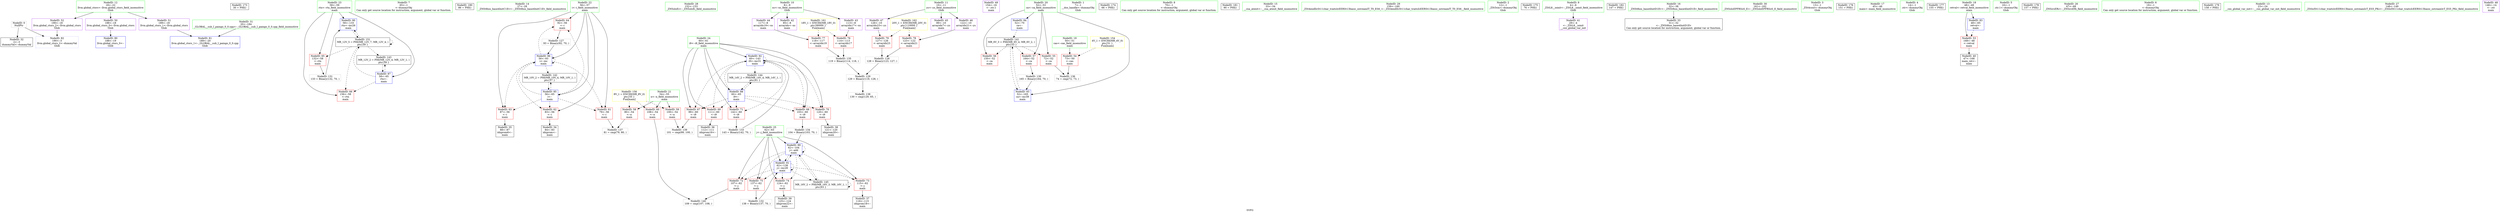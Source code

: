 digraph "SVFG" {
	label="SVFG";

	Node0x5643a9355da0 [shape=record,color=grey,label="{NodeID: 0\nNullPtr}"];
	Node0x5643a9355da0 -> Node0x5643a936bed0[style=solid];
	Node0x5643a9355da0 -> Node0x5643a936f8e0[style=solid];
	Node0x5643a91a8450 [shape=record,color=black,label="{NodeID: 173\n30 = PHI()\n}"];
	Node0x5643a936ff90 [shape=record,color=blue,label="{NodeID: 90\n58\<--133\nrtn\<--inc26\nmain\n}"];
	Node0x5643a936ff90 -> Node0x5643a937b500[style=dashed];
	Node0x5643a9356000 [shape=record,color=green,label="{NodeID: 7\n65\<--1\n\<--dummyObj\nCan only get source location for instruction, argument, global var or function.}"];
	Node0x5643a9384f80 [shape=record,color=black,label="{NodeID: 180\n86 = PHI()\n}"];
	Node0x5643a9356a00 [shape=record,color=green,label="{NodeID: 14\n27\<--28\n_ZNSt8ios_base4InitC1Ev\<--_ZNSt8ios_base4InitC1Ev_field_insensitive\n}"];
	Node0x5643a936b5c0 [shape=record,color=green,label="{NodeID: 21\n54\<--55\nn\<--n_field_insensitive\nmain\n}"];
	Node0x5643a936b5c0 -> Node0x5643a936e500[style=solid];
	Node0x5643a936b5c0 -> Node0x5643a936e5d0[style=solid];
	Node0x5643a936b5c0 -> Node0x5643a936e6a0[style=solid];
	Node0x5643a936bb30 [shape=record,color=green,label="{NodeID: 28\n152\<--153\n_ZNSolsEi\<--_ZNSolsEi_field_insensitive\n}"];
	Node0x5643a936c1a0 [shape=record,color=black,label="{NodeID: 35\n88\<--87\nidxprom6\<--\nmain\n}"];
	Node0x5643a936c750 [shape=record,color=purple,label="{NodeID: 42\n85\<--8\narrayidx\<--xs\nmain\n}"];
	Node0x5643a9372a90 [shape=record,color=grey,label="{NodeID: 132\n138 = Binary(137, 70, )\n}"];
	Node0x5643a9372a90 -> Node0x5643a9370060[style=solid];
	Node0x5643a936dd20 [shape=record,color=purple,label="{NodeID: 49\n154\<--16\n\<--.str.1\nmain\n}"];
	Node0x5643a9373d20 [shape=record,color=grey,label="{NodeID: 139\n101 = cmp(99, 100, )\n}"];
	Node0x5643a936e360 [shape=record,color=red,label="{NodeID: 56\n150\<--52\n\<--ca\nmain\n}"];
	Node0x5643a936e910 [shape=record,color=red,label="{NodeID: 63\n87\<--56\n\<--i\nmain\n}"];
	Node0x5643a936e910 -> Node0x5643a936c1a0[style=solid];
	Node0x5643a936eec0 [shape=record,color=red,label="{NodeID: 70\n120\<--60\n\<--i9\nmain\n}"];
	Node0x5643a936eec0 -> Node0x5643a936c410[style=solid];
	Node0x5643a936f470 [shape=record,color=red,label="{NodeID: 77\n118\<--117\n\<--arrayidx19\nmain\n}"];
	Node0x5643a936f470 -> Node0x5643a936d780[style=solid];
	Node0x5643a936fab0 [shape=record,color=blue,label="{NodeID: 84\n52\<--70\nca\<--\nmain\n}"];
	Node0x5643a936fab0 -> Node0x5643a9378300[style=dashed];
	Node0x5643a9354eb0 [shape=record,color=green,label="{NodeID: 1\n7\<--1\n__dso_handle\<--dummyObj\nGlob }"];
	Node0x5643a9383f30 [shape=record,color=black,label="{NodeID: 174\n66 = PHI()\n}"];
	Node0x5643a9370060 [shape=record,color=blue,label="{NodeID: 91\n62\<--138\nj\<--inc28\nmain\n}"];
	Node0x5643a9370060 -> Node0x5643a936f060[style=dashed];
	Node0x5643a9370060 -> Node0x5643a936f130[style=dashed];
	Node0x5643a9370060 -> Node0x5643a936f200[style=dashed];
	Node0x5643a9370060 -> Node0x5643a936f2d0[style=dashed];
	Node0x5643a9370060 -> Node0x5643a936fec0[style=dashed];
	Node0x5643a9370060 -> Node0x5643a9370060[style=dashed];
	Node0x5643a9370060 -> Node0x5643a9379700[style=dashed];
	Node0x5643a9356090 [shape=record,color=green,label="{NodeID: 8\n70\<--1\n\<--dummyObj\nCan only get source location for instruction, argument, global var or function.}"];
	Node0x5643a93850b0 [shape=record,color=black,label="{NodeID: 181\n90 = PHI()\n}"];
	Node0x5643a9356ad0 [shape=record,color=green,label="{NodeID: 15\n33\<--34\n__cxa_atexit\<--__cxa_atexit_field_insensitive\n}"];
	Node0x5643a936b650 [shape=record,color=green,label="{NodeID: 22\n56\<--57\ni\<--i_field_insensitive\nmain\n}"];
	Node0x5643a936b650 -> Node0x5643a936e770[style=solid];
	Node0x5643a936b650 -> Node0x5643a936e840[style=solid];
	Node0x5643a936b650 -> Node0x5643a936e910[style=solid];
	Node0x5643a936b650 -> Node0x5643a936e9e0[style=solid];
	Node0x5643a936b650 -> Node0x5643a936fb80[style=solid];
	Node0x5643a936b650 -> Node0x5643a936fc50[style=solid];
	Node0x5643a936bc00 [shape=record,color=green,label="{NodeID: 29\n159\<--160\n_ZSt4endlIcSt11char_traitsIcEERSt13basic_ostreamIT_T0_ES6_\<--_ZSt4endlIcSt11char_traitsIcEERSt13basic_ostreamIT_T0_ES6__field_insensitive\n}"];
	Node0x5643a936c270 [shape=record,color=black,label="{NodeID: 36\n112\<--111\nidxprom16\<--\nmain\n}"];
	Node0x5643a936c820 [shape=record,color=purple,label="{NodeID: 43\n113\<--8\narrayidx17\<--xs\nmain\n}"];
	Node0x5643a936c820 -> Node0x5643a936f3a0[style=solid];
	Node0x5643a936d480 [shape=record,color=grey,label="{NodeID: 133\n143 = Binary(142, 70, )\n}"];
	Node0x5643a936d480 -> Node0x5643a9370130[style=solid];
	Node0x5643a936ddf0 [shape=record,color=purple,label="{NodeID: 50\n188\<--18\nllvm.global_ctors_0\<--llvm.global_ctors\nGlob }"];
	Node0x5643a936ddf0 -> Node0x5643a936f6e0[style=solid];
	Node0x5643a9373ea0 [shape=record,color=grey,label="{NodeID: 140\n109 = cmp(107, 108, )\n}"];
	Node0x5643a936e430 [shape=record,color=red,label="{NodeID: 57\n164\<--52\n\<--ca\nmain\n}"];
	Node0x5643a936e430 -> Node0x5643a9372790[style=solid];
	Node0x5643a936e9e0 [shape=record,color=red,label="{NodeID: 64\n92\<--56\n\<--i\nmain\n}"];
	Node0x5643a936e9e0 -> Node0x5643a9372310[style=solid];
	Node0x5643a937ca20 [shape=record,color=yellow,style=double,label="{NodeID: 154\n4V_1 = ENCHI(MR_4V_0)\npts\{51 \}\nFun[main]}"];
	Node0x5643a937ca20 -> Node0x5643a936e1c0[style=dashed];
	Node0x5643a936ef90 [shape=record,color=red,label="{NodeID: 71\n142\<--60\n\<--i9\nmain\n}"];
	Node0x5643a936ef90 -> Node0x5643a936d480[style=solid];
	Node0x5643a937d040 [shape=record,color=yellow,style=double,label="{NodeID: 161\n18V_1 = ENCHI(MR_18V_0)\npts\{90000 \}\nFun[main]}"];
	Node0x5643a937d040 -> Node0x5643a936f3a0[style=dashed];
	Node0x5643a937d040 -> Node0x5643a936f470[style=dashed];
	Node0x5643a936f540 [shape=record,color=red,label="{NodeID: 78\n123\<--122\n\<--arrayidx21\nmain\n}"];
	Node0x5643a936f540 -> Node0x5643a9372490[style=solid];
	Node0x5643a936fb80 [shape=record,color=blue,label="{NodeID: 85\n56\<--65\ni\<--\nmain\n}"];
	Node0x5643a936fb80 -> Node0x5643a936e770[style=dashed];
	Node0x5643a936fb80 -> Node0x5643a936e840[style=dashed];
	Node0x5643a936fb80 -> Node0x5643a936e910[style=dashed];
	Node0x5643a936fb80 -> Node0x5643a936e9e0[style=dashed];
	Node0x5643a936fb80 -> Node0x5643a936fc50[style=dashed];
	Node0x5643a936fb80 -> Node0x5643a9378800[style=dashed];
	Node0x5643a9356430 [shape=record,color=green,label="{NodeID: 2\n12\<--1\n_ZSt3cin\<--dummyObj\nGlob }"];
	Node0x5643a9384030 [shape=record,color=black,label="{NodeID: 175\n76 = PHI()\n}"];
	Node0x5643a9370130 [shape=record,color=blue,label="{NodeID: 92\n60\<--143\ni9\<--inc31\nmain\n}"];
	Node0x5643a9370130 -> Node0x5643a936ec50[style=dashed];
	Node0x5643a9370130 -> Node0x5643a936ed20[style=dashed];
	Node0x5643a9370130 -> Node0x5643a936edf0[style=dashed];
	Node0x5643a9370130 -> Node0x5643a936eec0[style=dashed];
	Node0x5643a9370130 -> Node0x5643a936ef90[style=dashed];
	Node0x5643a9370130 -> Node0x5643a9370130[style=dashed];
	Node0x5643a9370130 -> Node0x5643a9379200[style=dashed];
	Node0x5643a9357380 [shape=record,color=green,label="{NodeID: 9\n4\<--6\n_ZStL8__ioinit\<--_ZStL8__ioinit_field_insensitive\nGlob }"];
	Node0x5643a9357380 -> Node0x5643a936c680[style=solid];
	Node0x5643a9385180 [shape=record,color=black,label="{NodeID: 182\n147 = PHI()\n}"];
	Node0x5643a936b2f0 [shape=record,color=green,label="{NodeID: 16\n32\<--38\n_ZNSt8ios_base4InitD1Ev\<--_ZNSt8ios_base4InitD1Ev_field_insensitive\n}"];
	Node0x5643a936b2f0 -> Node0x5643a936bfd0[style=solid];
	Node0x5643a936b720 [shape=record,color=green,label="{NodeID: 23\n58\<--59\nrtn\<--rtn_field_insensitive\nmain\n}"];
	Node0x5643a936b720 -> Node0x5643a936eab0[style=solid];
	Node0x5643a936b720 -> Node0x5643a936eb80[style=solid];
	Node0x5643a936b720 -> Node0x5643a936fd20[style=solid];
	Node0x5643a936b720 -> Node0x5643a936ff90[style=solid];
	Node0x5643a936bcd0 [shape=record,color=green,label="{NodeID: 30\n161\<--162\n_ZNSolsEPFRSoS_E\<--_ZNSolsEPFRSoS_E_field_insensitive\n}"];
	Node0x5643a936c340 [shape=record,color=black,label="{NodeID: 37\n116\<--115\nidxprom18\<--\nmain\n}"];
	Node0x5643a9372310 [shape=record,color=grey,label="{NodeID: 127\n93 = Binary(92, 70, )\n}"];
	Node0x5643a9372310 -> Node0x5643a936fc50[style=solid];
	Node0x5643a936c8f0 [shape=record,color=purple,label="{NodeID: 44\n117\<--8\narrayidx19\<--xs\nmain\n}"];
	Node0x5643a936c8f0 -> Node0x5643a936f470[style=solid];
	Node0x5643a936d600 [shape=record,color=grey,label="{NodeID: 134\n104 = Binary(103, 70, )\n}"];
	Node0x5643a936d600 -> Node0x5643a936fec0[style=solid];
	Node0x5643a936def0 [shape=record,color=purple,label="{NodeID: 51\n189\<--18\nllvm.global_ctors_1\<--llvm.global_ctors\nGlob }"];
	Node0x5643a936def0 -> Node0x5643a936f7e0[style=solid];
	Node0x5643a9378300 [shape=record,color=black,label="{NodeID: 141\nMR_6V_3 = PHI(MR_6V_4, MR_6V_2, )\npts\{53 \}\n}"];
	Node0x5643a9378300 -> Node0x5643a936e290[style=dashed];
	Node0x5643a9378300 -> Node0x5643a936e360[style=dashed];
	Node0x5643a9378300 -> Node0x5643a936e430[style=dashed];
	Node0x5643a9378300 -> Node0x5643a9370200[style=dashed];
	Node0x5643a936e500 [shape=record,color=red,label="{NodeID: 58\n80\<--54\n\<--n\nmain\n}"];
	Node0x5643a936e500 -> Node0x5643a936da80[style=solid];
	Node0x5643a936eab0 [shape=record,color=red,label="{NodeID: 65\n132\<--58\n\<--rtn\nmain\n}"];
	Node0x5643a936eab0 -> Node0x5643a9372910[style=solid];
	Node0x5643a936f060 [shape=record,color=red,label="{NodeID: 72\n107\<--62\n\<--j\nmain\n}"];
	Node0x5643a936f060 -> Node0x5643a9373ea0[style=solid];
	Node0x5643a937d120 [shape=record,color=yellow,style=double,label="{NodeID: 162\n20V_1 = ENCHI(MR_20V_0)\npts\{110000 \}\nFun[main]}"];
	Node0x5643a937d120 -> Node0x5643a936f540[style=dashed];
	Node0x5643a937d120 -> Node0x5643a936f610[style=dashed];
	Node0x5643a936f610 [shape=record,color=red,label="{NodeID: 79\n127\<--126\n\<--arrayidx23\nmain\n}"];
	Node0x5643a936f610 -> Node0x5643a9372490[style=solid];
	Node0x5643a936fc50 [shape=record,color=blue,label="{NodeID: 86\n56\<--93\ni\<--inc\nmain\n}"];
	Node0x5643a936fc50 -> Node0x5643a936e770[style=dashed];
	Node0x5643a936fc50 -> Node0x5643a936e840[style=dashed];
	Node0x5643a936fc50 -> Node0x5643a936e910[style=dashed];
	Node0x5643a936fc50 -> Node0x5643a936e9e0[style=dashed];
	Node0x5643a936fc50 -> Node0x5643a936fc50[style=dashed];
	Node0x5643a936fc50 -> Node0x5643a9378800[style=dashed];
	Node0x5643a93565e0 [shape=record,color=green,label="{NodeID: 3\n13\<--1\n_ZSt4cout\<--dummyObj\nGlob }"];
	Node0x5643a9384b50 [shape=record,color=black,label="{NodeID: 176\n151 = PHI()\n}"];
	Node0x5643a9370200 [shape=record,color=blue,label="{NodeID: 93\n52\<--165\nca\<--inc39\nmain\n}"];
	Node0x5643a9370200 -> Node0x5643a9378300[style=dashed];
	Node0x5643a9357450 [shape=record,color=green,label="{NodeID: 10\n8\<--9\nxs\<--xs_field_insensitive\nGlob }"];
	Node0x5643a9357450 -> Node0x5643a936c750[style=solid];
	Node0x5643a9357450 -> Node0x5643a936c820[style=solid];
	Node0x5643a9357450 -> Node0x5643a936c8f0[style=solid];
	Node0x5643a936b380 [shape=record,color=green,label="{NodeID: 17\n45\<--46\nmain\<--main_field_insensitive\n}"];
	Node0x5643a936b7f0 [shape=record,color=green,label="{NodeID: 24\n60\<--61\ni9\<--i9_field_insensitive\nmain\n}"];
	Node0x5643a936b7f0 -> Node0x5643a936ec50[style=solid];
	Node0x5643a936b7f0 -> Node0x5643a936ed20[style=solid];
	Node0x5643a936b7f0 -> Node0x5643a936edf0[style=solid];
	Node0x5643a936b7f0 -> Node0x5643a936eec0[style=solid];
	Node0x5643a936b7f0 -> Node0x5643a936ef90[style=solid];
	Node0x5643a936b7f0 -> Node0x5643a936fdf0[style=solid];
	Node0x5643a936b7f0 -> Node0x5643a9370130[style=solid];
	Node0x5643a936bdd0 [shape=record,color=green,label="{NodeID: 31\n20\<--184\n_GLOBAL__sub_I_paingo_0_0.cpp\<--_GLOBAL__sub_I_paingo_0_0.cpp_field_insensitive\n}"];
	Node0x5643a936bdd0 -> Node0x5643a936f7e0[style=solid];
	Node0x5643a936c410 [shape=record,color=black,label="{NodeID: 38\n121\<--120\nidxprom20\<--\nmain\n}"];
	Node0x5643a9372490 [shape=record,color=grey,label="{NodeID: 128\n128 = Binary(123, 127, )\n}"];
	Node0x5643a9372490 -> Node0x5643a9372610[style=solid];
	Node0x5643a936c9c0 [shape=record,color=purple,label="{NodeID: 45\n89\<--10\narrayidx7\<--ys\nmain\n}"];
	Node0x5643a936d780 [shape=record,color=grey,label="{NodeID: 135\n119 = Binary(114, 118, )\n}"];
	Node0x5643a936d780 -> Node0x5643a9372610[style=solid];
	Node0x5643a936dff0 [shape=record,color=purple,label="{NodeID: 52\n190\<--18\nllvm.global_ctors_2\<--llvm.global_ctors\nGlob }"];
	Node0x5643a936dff0 -> Node0x5643a936f8e0[style=solid];
	Node0x5643a9378800 [shape=record,color=black,label="{NodeID: 142\nMR_10V_2 = PHI(MR_10V_4, MR_10V_1, )\npts\{57 \}\n}"];
	Node0x5643a9378800 -> Node0x5643a936fb80[style=dashed];
	Node0x5643a936e5d0 [shape=record,color=red,label="{NodeID: 59\n100\<--54\n\<--n\nmain\n}"];
	Node0x5643a936e5d0 -> Node0x5643a9373d20[style=solid];
	Node0x5643a936eb80 [shape=record,color=red,label="{NodeID: 66\n156\<--58\n\<--rtn\nmain\n}"];
	Node0x5643a937cbe0 [shape=record,color=yellow,style=double,label="{NodeID: 156\n8V_1 = ENCHI(MR_8V_0)\npts\{55 \}\nFun[main]}"];
	Node0x5643a937cbe0 -> Node0x5643a936e500[style=dashed];
	Node0x5643a937cbe0 -> Node0x5643a936e5d0[style=dashed];
	Node0x5643a937cbe0 -> Node0x5643a936e6a0[style=dashed];
	Node0x5643a936f130 [shape=record,color=red,label="{NodeID: 73\n115\<--62\n\<--j\nmain\n}"];
	Node0x5643a936f130 -> Node0x5643a936c340[style=solid];
	Node0x5643a936f6e0 [shape=record,color=blue,label="{NodeID: 80\n188\<--19\nllvm.global_ctors_0\<--\nGlob }"];
	Node0x5643a936fd20 [shape=record,color=blue,label="{NodeID: 87\n58\<--65\nrtn\<--\nmain\n}"];
	Node0x5643a936fd20 -> Node0x5643a936eb80[style=dashed];
	Node0x5643a936fd20 -> Node0x5643a9378d00[style=dashed];
	Node0x5643a936fd20 -> Node0x5643a937b500[style=dashed];
	Node0x5643a9356670 [shape=record,color=green,label="{NodeID: 4\n14\<--1\n.str\<--dummyObj\nGlob }"];
	Node0x5643a9384cb0 [shape=record,color=black,label="{NodeID: 177\n155 = PHI()\n}"];
	Node0x5643a9356790 [shape=record,color=green,label="{NodeID: 11\n10\<--11\nys\<--ys_field_insensitive\nGlob }"];
	Node0x5643a9356790 -> Node0x5643a936c9c0[style=solid];
	Node0x5643a9356790 -> Node0x5643a936ca90[style=solid];
	Node0x5643a9356790 -> Node0x5643a936cb60[style=solid];
	Node0x5643a936b410 [shape=record,color=green,label="{NodeID: 18\n48\<--49\nretval\<--retval_field_insensitive\nmain\n}"];
	Node0x5643a936b410 -> Node0x5643a936e0f0[style=solid];
	Node0x5643a936b410 -> Node0x5643a936f9e0[style=solid];
	Node0x5643a936b8c0 [shape=record,color=green,label="{NodeID: 25\n62\<--63\nj\<--j_field_insensitive\nmain\n}"];
	Node0x5643a936b8c0 -> Node0x5643a936f060[style=solid];
	Node0x5643a936b8c0 -> Node0x5643a936f130[style=solid];
	Node0x5643a936b8c0 -> Node0x5643a936f200[style=solid];
	Node0x5643a936b8c0 -> Node0x5643a936f2d0[style=solid];
	Node0x5643a936b8c0 -> Node0x5643a936fec0[style=solid];
	Node0x5643a936b8c0 -> Node0x5643a9370060[style=solid];
	Node0x5643a936bed0 [shape=record,color=black,label="{NodeID: 32\n2\<--3\ndummyVal\<--dummyVal\n}"];
	Node0x5643a936c4e0 [shape=record,color=black,label="{NodeID: 39\n125\<--124\nidxprom22\<--\nmain\n}"];
	Node0x5643a9372610 [shape=record,color=grey,label="{NodeID: 129\n129 = Binary(119, 128, )\n}"];
	Node0x5643a9372610 -> Node0x5643a9373be0[style=solid];
	Node0x5643a936ca90 [shape=record,color=purple,label="{NodeID: 46\n122\<--10\narrayidx21\<--ys\nmain\n}"];
	Node0x5643a936ca90 -> Node0x5643a936f540[style=solid];
	Node0x5643a936d900 [shape=record,color=grey,label="{NodeID: 136\n74 = cmp(72, 73, )\n}"];
	Node0x5643a936e0f0 [shape=record,color=red,label="{NodeID: 53\n168\<--48\n\<--retval\nmain\n}"];
	Node0x5643a936e0f0 -> Node0x5643a936c5b0[style=solid];
	Node0x5643a9378d00 [shape=record,color=black,label="{NodeID: 143\nMR_12V_2 = PHI(MR_12V_4, MR_12V_1, )\npts\{59 \}\n}"];
	Node0x5643a9378d00 -> Node0x5643a936fd20[style=dashed];
	Node0x5643a936e6a0 [shape=record,color=red,label="{NodeID: 60\n108\<--54\n\<--n\nmain\n}"];
	Node0x5643a936e6a0 -> Node0x5643a9373ea0[style=solid];
	Node0x5643a936ec50 [shape=record,color=red,label="{NodeID: 67\n99\<--60\n\<--i9\nmain\n}"];
	Node0x5643a936ec50 -> Node0x5643a9373d20[style=solid];
	Node0x5643a936f200 [shape=record,color=red,label="{NodeID: 74\n124\<--62\n\<--j\nmain\n}"];
	Node0x5643a936f200 -> Node0x5643a936c4e0[style=solid];
	Node0x5643a936f7e0 [shape=record,color=blue,label="{NodeID: 81\n189\<--20\nllvm.global_ctors_1\<--_GLOBAL__sub_I_paingo_0_0.cpp\nGlob }"];
	Node0x5643a936fdf0 [shape=record,color=blue,label="{NodeID: 88\n60\<--65\ni9\<--\nmain\n}"];
	Node0x5643a936fdf0 -> Node0x5643a936ec50[style=dashed];
	Node0x5643a936fdf0 -> Node0x5643a936ed20[style=dashed];
	Node0x5643a936fdf0 -> Node0x5643a936edf0[style=dashed];
	Node0x5643a936fdf0 -> Node0x5643a936eec0[style=dashed];
	Node0x5643a936fdf0 -> Node0x5643a936ef90[style=dashed];
	Node0x5643a936fdf0 -> Node0x5643a9370130[style=dashed];
	Node0x5643a936fdf0 -> Node0x5643a9379200[style=dashed];
	Node0x5643a93561f0 [shape=record,color=green,label="{NodeID: 5\n16\<--1\n.str.1\<--dummyObj\nGlob }"];
	Node0x5643a9384db0 [shape=record,color=black,label="{NodeID: 178\n157 = PHI()\n}"];
	Node0x5643a9356860 [shape=record,color=green,label="{NodeID: 12\n18\<--22\nllvm.global_ctors\<--llvm.global_ctors_field_insensitive\nGlob }"];
	Node0x5643a9356860 -> Node0x5643a936ddf0[style=solid];
	Node0x5643a9356860 -> Node0x5643a936def0[style=solid];
	Node0x5643a9356860 -> Node0x5643a936dff0[style=solid];
	Node0x5643a936b4a0 [shape=record,color=green,label="{NodeID: 19\n50\<--51\ncas\<--cas_field_insensitive\nmain\n}"];
	Node0x5643a936b4a0 -> Node0x5643a936e1c0[style=solid];
	Node0x5643a936b990 [shape=record,color=green,label="{NodeID: 26\n67\<--68\n_ZNSirsERi\<--_ZNSirsERi_field_insensitive\n}"];
	Node0x5643a936bfd0 [shape=record,color=black,label="{NodeID: 33\n31\<--32\n\<--_ZNSt8ios_base4InitD1Ev\nCan only get source location for instruction, argument, global var or function.}"];
	Node0x5643a936c5b0 [shape=record,color=black,label="{NodeID: 40\n47\<--168\nmain_ret\<--\nmain\n}"];
	Node0x5643a9372790 [shape=record,color=grey,label="{NodeID: 130\n165 = Binary(164, 70, )\n}"];
	Node0x5643a9372790 -> Node0x5643a9370200[style=solid];
	Node0x5643a936cb60 [shape=record,color=purple,label="{NodeID: 47\n126\<--10\narrayidx23\<--ys\nmain\n}"];
	Node0x5643a936cb60 -> Node0x5643a936f610[style=solid];
	Node0x5643a936da80 [shape=record,color=grey,label="{NodeID: 137\n81 = cmp(79, 80, )\n}"];
	Node0x5643a936e1c0 [shape=record,color=red,label="{NodeID: 54\n73\<--50\n\<--cas\nmain\n}"];
	Node0x5643a936e1c0 -> Node0x5643a936d900[style=solid];
	Node0x5643a9379200 [shape=record,color=black,label="{NodeID: 144\nMR_14V_2 = PHI(MR_14V_4, MR_14V_1, )\npts\{61 \}\n}"];
	Node0x5643a9379200 -> Node0x5643a936fdf0[style=dashed];
	Node0x5643a936e770 [shape=record,color=red,label="{NodeID: 61\n79\<--56\n\<--i\nmain\n}"];
	Node0x5643a936e770 -> Node0x5643a936da80[style=solid];
	Node0x5643a937b500 [shape=record,color=black,label="{NodeID: 151\nMR_12V_5 = PHI(MR_12V_7, MR_12V_4, )\npts\{59 \}\n}"];
	Node0x5643a937b500 -> Node0x5643a936eab0[style=dashed];
	Node0x5643a937b500 -> Node0x5643a936eb80[style=dashed];
	Node0x5643a937b500 -> Node0x5643a936ff90[style=dashed];
	Node0x5643a937b500 -> Node0x5643a9378d00[style=dashed];
	Node0x5643a937b500 -> Node0x5643a937b500[style=dashed];
	Node0x5643a936ed20 [shape=record,color=red,label="{NodeID: 68\n103\<--60\n\<--i9\nmain\n}"];
	Node0x5643a936ed20 -> Node0x5643a936d600[style=solid];
	Node0x5643a936f2d0 [shape=record,color=red,label="{NodeID: 75\n137\<--62\n\<--j\nmain\n}"];
	Node0x5643a936f2d0 -> Node0x5643a9372a90[style=solid];
	Node0x5643a936f8e0 [shape=record,color=blue, style = dotted,label="{NodeID: 82\n190\<--3\nllvm.global_ctors_2\<--dummyVal\nGlob }"];
	Node0x5643a936fec0 [shape=record,color=blue,label="{NodeID: 89\n62\<--104\nj\<--add\nmain\n}"];
	Node0x5643a936fec0 -> Node0x5643a936f060[style=dashed];
	Node0x5643a936fec0 -> Node0x5643a936f130[style=dashed];
	Node0x5643a936fec0 -> Node0x5643a936f200[style=dashed];
	Node0x5643a936fec0 -> Node0x5643a936f2d0[style=dashed];
	Node0x5643a936fec0 -> Node0x5643a936fec0[style=dashed];
	Node0x5643a936fec0 -> Node0x5643a9370060[style=dashed];
	Node0x5643a936fec0 -> Node0x5643a9379700[style=dashed];
	Node0x5643a9356280 [shape=record,color=green,label="{NodeID: 6\n19\<--1\n\<--dummyObj\nCan only get source location for instruction, argument, global var or function.}"];
	Node0x5643a9384eb0 [shape=record,color=black,label="{NodeID: 179\n158 = PHI()\n}"];
	Node0x5643a9356930 [shape=record,color=green,label="{NodeID: 13\n23\<--24\n__cxx_global_var_init\<--__cxx_global_var_init_field_insensitive\n}"];
	Node0x5643a936b530 [shape=record,color=green,label="{NodeID: 20\n52\<--53\nca\<--ca_field_insensitive\nmain\n}"];
	Node0x5643a936b530 -> Node0x5643a936e290[style=solid];
	Node0x5643a936b530 -> Node0x5643a936e360[style=solid];
	Node0x5643a936b530 -> Node0x5643a936e430[style=solid];
	Node0x5643a936b530 -> Node0x5643a936fab0[style=solid];
	Node0x5643a936b530 -> Node0x5643a9370200[style=solid];
	Node0x5643a936ba60 [shape=record,color=green,label="{NodeID: 27\n148\<--149\n_ZStlsISt11char_traitsIcEERSt13basic_ostreamIcT_ES5_PKc\<--_ZStlsISt11char_traitsIcEERSt13basic_ostreamIcT_ES5_PKc_field_insensitive\n}"];
	Node0x5643a936c0d0 [shape=record,color=black,label="{NodeID: 34\n84\<--83\nidxprom\<--\nmain\n}"];
	Node0x5643a936c680 [shape=record,color=purple,label="{NodeID: 41\n29\<--4\n\<--_ZStL8__ioinit\n__cxx_global_var_init\n}"];
	Node0x5643a9372910 [shape=record,color=grey,label="{NodeID: 131\n133 = Binary(132, 70, )\n}"];
	Node0x5643a9372910 -> Node0x5643a936ff90[style=solid];
	Node0x5643a936dc50 [shape=record,color=purple,label="{NodeID: 48\n146\<--14\n\<--.str\nmain\n}"];
	Node0x5643a9373be0 [shape=record,color=grey,label="{NodeID: 138\n130 = cmp(129, 65, )\n}"];
	Node0x5643a936e290 [shape=record,color=red,label="{NodeID: 55\n72\<--52\n\<--ca\nmain\n}"];
	Node0x5643a936e290 -> Node0x5643a936d900[style=solid];
	Node0x5643a9379700 [shape=record,color=black,label="{NodeID: 145\nMR_16V_2 = PHI(MR_16V_3, MR_16V_1, )\npts\{63 \}\n}"];
	Node0x5643a9379700 -> Node0x5643a936fec0[style=dashed];
	Node0x5643a9379700 -> Node0x5643a9379700[style=dashed];
	Node0x5643a936e840 [shape=record,color=red,label="{NodeID: 62\n83\<--56\n\<--i\nmain\n}"];
	Node0x5643a936e840 -> Node0x5643a936c0d0[style=solid];
	Node0x5643a936edf0 [shape=record,color=red,label="{NodeID: 69\n111\<--60\n\<--i9\nmain\n}"];
	Node0x5643a936edf0 -> Node0x5643a936c270[style=solid];
	Node0x5643a936f3a0 [shape=record,color=red,label="{NodeID: 76\n114\<--113\n\<--arrayidx17\nmain\n}"];
	Node0x5643a936f3a0 -> Node0x5643a936d780[style=solid];
	Node0x5643a936f9e0 [shape=record,color=blue,label="{NodeID: 83\n48\<--65\nretval\<--\nmain\n}"];
	Node0x5643a936f9e0 -> Node0x5643a936e0f0[style=dashed];
}
